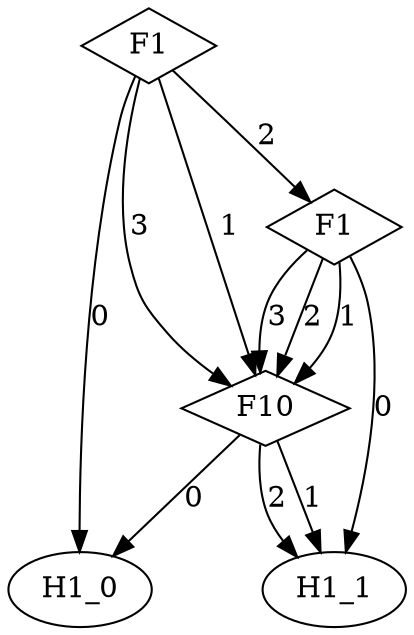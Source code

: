 digraph {
node [label=H1_1,style=""] H1_1
node [label=H1_1,style=""] H1_1
node [label=H1_0,style=""] H1_0
node [label=H1_1,style=""] H1_1
node [label=H1_0,style=""] H1_0
node [label=F10,shape="diamond",style=""] 2
node [label=F1,shape="diamond",style=""] 1
node [label=F1,shape="diamond",style=""] 0

2 -> H1_1 [label="2"]
2 -> H1_1 [label="1"]
2 -> H1_0 [label="0"]
1 -> 2 [label="3"]
1 -> 2 [label="2"]
1 -> 2 [label="1"]
1 -> H1_1 [label="0"]
0 -> 2 [label="3"]
0 -> 1 [label="2"]
0 -> 2 [label="1"]
0 -> H1_0 [label="0"]
}